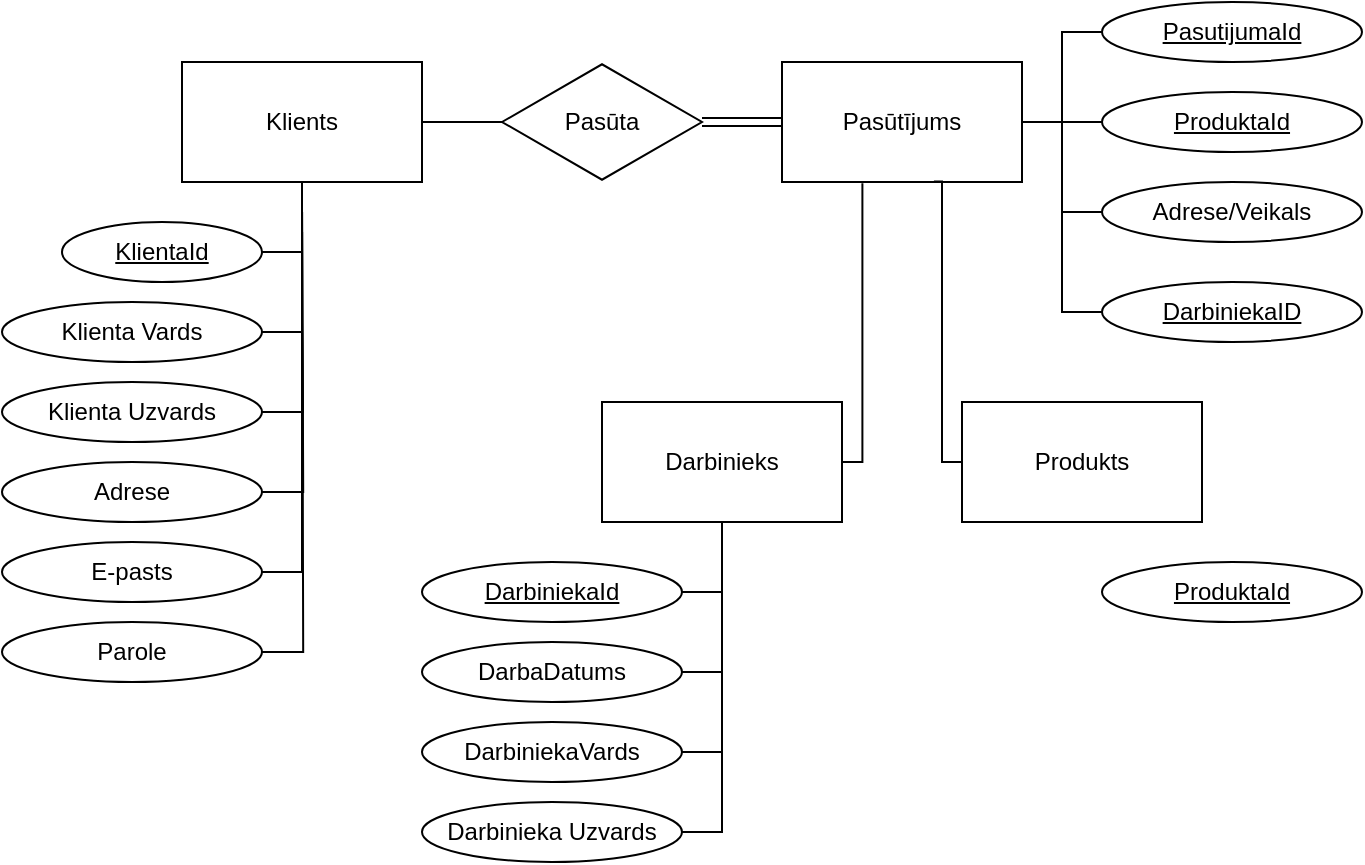 <mxfile version="20.6.0" type="github">
  <diagram id="C5RBs43oDa-KdzZeNtuy" name="Page-1">
    <mxGraphModel dx="1221" dy="639" grid="1" gridSize="10" guides="1" tooltips="1" connect="1" arrows="1" fold="1" page="1" pageScale="1" pageWidth="827" pageHeight="1169" math="0" shadow="0">
      <root>
        <mxCell id="WIyWlLk6GJQsqaUBKTNV-0" />
        <mxCell id="WIyWlLk6GJQsqaUBKTNV-1" parent="WIyWlLk6GJQsqaUBKTNV-0" />
        <mxCell id="M2eFU0b9O7g4tf3ZistW-39" style="edgeStyle=orthogonalEdgeStyle;rounded=0;orthogonalLoop=1;jettySize=auto;html=1;endArrow=none;endFill=0;" parent="WIyWlLk6GJQsqaUBKTNV-1" source="M2eFU0b9O7g4tf3ZistW-18" target="M2eFU0b9O7g4tf3ZistW-20" edge="1">
          <mxGeometry relative="1" as="geometry" />
        </mxCell>
        <mxCell id="M2eFU0b9O7g4tf3ZistW-18" value="Klients" style="rounded=0;whiteSpace=wrap;html=1;" parent="WIyWlLk6GJQsqaUBKTNV-1" vertex="1">
          <mxGeometry x="100" y="370" width="120" height="60" as="geometry" />
        </mxCell>
        <mxCell id="M2eFU0b9O7g4tf3ZistW-36" style="edgeStyle=orthogonalEdgeStyle;rounded=0;orthogonalLoop=1;jettySize=auto;html=1;entryX=0;entryY=0.5;entryDx=0;entryDy=0;shape=link;" parent="WIyWlLk6GJQsqaUBKTNV-1" source="M2eFU0b9O7g4tf3ZistW-20" target="M2eFU0b9O7g4tf3ZistW-23" edge="1">
          <mxGeometry relative="1" as="geometry" />
        </mxCell>
        <mxCell id="M2eFU0b9O7g4tf3ZistW-20" value="Pasūta" style="html=1;whiteSpace=wrap;aspect=fixed;shape=isoRectangle;" parent="WIyWlLk6GJQsqaUBKTNV-1" vertex="1">
          <mxGeometry x="260" y="370" width="100" height="60" as="geometry" />
        </mxCell>
        <mxCell id="zRcHhMCQFuEow_o__520-26" value="" style="edgeStyle=orthogonalEdgeStyle;rounded=0;orthogonalLoop=1;jettySize=auto;html=1;endArrow=none;endFill=0;" edge="1" parent="WIyWlLk6GJQsqaUBKTNV-1" source="M2eFU0b9O7g4tf3ZistW-23" target="zRcHhMCQFuEow_o__520-23">
          <mxGeometry relative="1" as="geometry" />
        </mxCell>
        <mxCell id="M2eFU0b9O7g4tf3ZistW-23" value="Pasūtījums" style="rounded=0;whiteSpace=wrap;html=1;" parent="WIyWlLk6GJQsqaUBKTNV-1" vertex="1">
          <mxGeometry x="400" y="370" width="120" height="60" as="geometry" />
        </mxCell>
        <mxCell id="M2eFU0b9O7g4tf3ZistW-29" style="edgeStyle=orthogonalEdgeStyle;rounded=0;orthogonalLoop=1;jettySize=auto;html=1;entryX=0.5;entryY=1;entryDx=0;entryDy=0;endArrow=none;endFill=0;" parent="WIyWlLk6GJQsqaUBKTNV-1" source="M2eFU0b9O7g4tf3ZistW-24" target="M2eFU0b9O7g4tf3ZistW-18" edge="1">
          <mxGeometry relative="1" as="geometry">
            <Array as="points">
              <mxPoint x="160" y="465" />
            </Array>
          </mxGeometry>
        </mxCell>
        <mxCell id="M2eFU0b9O7g4tf3ZistW-24" value="&lt;u&gt;KlientaId&lt;/u&gt;" style="strokeWidth=1;html=1;shape=mxgraph.flowchart.start_1;whiteSpace=wrap;" parent="WIyWlLk6GJQsqaUBKTNV-1" vertex="1">
          <mxGeometry x="40" y="450" width="100" height="30" as="geometry" />
        </mxCell>
        <mxCell id="M2eFU0b9O7g4tf3ZistW-32" style="edgeStyle=orthogonalEdgeStyle;rounded=0;orthogonalLoop=1;jettySize=auto;html=1;entryX=0.5;entryY=1;entryDx=0;entryDy=0;endArrow=none;endFill=0;" parent="WIyWlLk6GJQsqaUBKTNV-1" target="M2eFU0b9O7g4tf3ZistW-18" edge="1">
          <mxGeometry relative="1" as="geometry">
            <mxPoint x="140" y="505" as="sourcePoint" />
            <Array as="points">
              <mxPoint x="160" y="505" />
            </Array>
          </mxGeometry>
        </mxCell>
        <mxCell id="M2eFU0b9O7g4tf3ZistW-33" value="Klienta Vards" style="strokeWidth=1;html=1;shape=mxgraph.flowchart.start_1;whiteSpace=wrap;" parent="WIyWlLk6GJQsqaUBKTNV-1" vertex="1">
          <mxGeometry x="10" y="490" width="130" height="30" as="geometry" />
        </mxCell>
        <mxCell id="zRcHhMCQFuEow_o__520-2" style="edgeStyle=orthogonalEdgeStyle;rounded=0;orthogonalLoop=1;jettySize=auto;html=1;endArrow=none;endFill=0;" edge="1" parent="WIyWlLk6GJQsqaUBKTNV-1" source="zRcHhMCQFuEow_o__520-0">
          <mxGeometry relative="1" as="geometry">
            <mxPoint x="160" y="500" as="targetPoint" />
          </mxGeometry>
        </mxCell>
        <mxCell id="zRcHhMCQFuEow_o__520-0" value="Klienta Uzvards" style="strokeWidth=1;html=1;shape=mxgraph.flowchart.start_1;whiteSpace=wrap;" vertex="1" parent="WIyWlLk6GJQsqaUBKTNV-1">
          <mxGeometry x="10" y="530" width="130" height="30" as="geometry" />
        </mxCell>
        <mxCell id="zRcHhMCQFuEow_o__520-5" style="edgeStyle=orthogonalEdgeStyle;rounded=0;orthogonalLoop=1;jettySize=auto;html=1;endArrow=none;endFill=0;" edge="1" parent="WIyWlLk6GJQsqaUBKTNV-1" source="zRcHhMCQFuEow_o__520-3">
          <mxGeometry relative="1" as="geometry">
            <mxPoint x="160.059" y="445" as="targetPoint" />
          </mxGeometry>
        </mxCell>
        <mxCell id="zRcHhMCQFuEow_o__520-3" value="Adrese" style="strokeWidth=1;html=1;shape=mxgraph.flowchart.start_1;whiteSpace=wrap;" vertex="1" parent="WIyWlLk6GJQsqaUBKTNV-1">
          <mxGeometry x="10" y="570" width="130" height="30" as="geometry" />
        </mxCell>
        <mxCell id="zRcHhMCQFuEow_o__520-8" style="edgeStyle=orthogonalEdgeStyle;rounded=0;orthogonalLoop=1;jettySize=auto;html=1;entryX=0.5;entryY=1;entryDx=0;entryDy=0;endArrow=none;endFill=0;" edge="1" parent="WIyWlLk6GJQsqaUBKTNV-1" source="zRcHhMCQFuEow_o__520-6" target="M2eFU0b9O7g4tf3ZistW-18">
          <mxGeometry relative="1" as="geometry">
            <Array as="points">
              <mxPoint x="160" y="625" />
            </Array>
          </mxGeometry>
        </mxCell>
        <mxCell id="zRcHhMCQFuEow_o__520-6" value="E-pasts" style="strokeWidth=1;html=1;shape=mxgraph.flowchart.start_1;whiteSpace=wrap;" vertex="1" parent="WIyWlLk6GJQsqaUBKTNV-1">
          <mxGeometry x="10" y="610" width="130" height="30" as="geometry" />
        </mxCell>
        <mxCell id="zRcHhMCQFuEow_o__520-10" style="edgeStyle=orthogonalEdgeStyle;rounded=0;orthogonalLoop=1;jettySize=auto;html=1;endArrow=none;endFill=0;" edge="1" parent="WIyWlLk6GJQsqaUBKTNV-1" source="zRcHhMCQFuEow_o__520-7">
          <mxGeometry relative="1" as="geometry">
            <mxPoint x="160.059" y="455" as="targetPoint" />
          </mxGeometry>
        </mxCell>
        <mxCell id="zRcHhMCQFuEow_o__520-7" value="Parole" style="strokeWidth=1;html=1;shape=mxgraph.flowchart.start_1;whiteSpace=wrap;" vertex="1" parent="WIyWlLk6GJQsqaUBKTNV-1">
          <mxGeometry x="10" y="650" width="130" height="30" as="geometry" />
        </mxCell>
        <mxCell id="zRcHhMCQFuEow_o__520-12" style="edgeStyle=orthogonalEdgeStyle;rounded=0;orthogonalLoop=1;jettySize=auto;html=1;entryX=1;entryY=0.5;entryDx=0;entryDy=0;endArrow=none;endFill=0;" edge="1" parent="WIyWlLk6GJQsqaUBKTNV-1" source="zRcHhMCQFuEow_o__520-11" target="M2eFU0b9O7g4tf3ZistW-23">
          <mxGeometry relative="1" as="geometry" />
        </mxCell>
        <mxCell id="zRcHhMCQFuEow_o__520-11" value="&lt;u&gt;ProduktaId&lt;/u&gt;" style="strokeWidth=1;html=1;shape=mxgraph.flowchart.start_1;whiteSpace=wrap;" vertex="1" parent="WIyWlLk6GJQsqaUBKTNV-1">
          <mxGeometry x="560" y="385" width="130" height="30" as="geometry" />
        </mxCell>
        <mxCell id="zRcHhMCQFuEow_o__520-17" style="edgeStyle=orthogonalEdgeStyle;rounded=0;orthogonalLoop=1;jettySize=auto;html=1;exitX=0;exitY=0.5;exitDx=0;exitDy=0;exitPerimeter=0;endArrow=none;endFill=0;" edge="1" parent="WIyWlLk6GJQsqaUBKTNV-1" source="zRcHhMCQFuEow_o__520-13">
          <mxGeometry relative="1" as="geometry">
            <mxPoint x="540" y="400" as="targetPoint" />
          </mxGeometry>
        </mxCell>
        <mxCell id="zRcHhMCQFuEow_o__520-13" value="&lt;u&gt;DarbiniekaID&lt;/u&gt;" style="strokeWidth=1;html=1;shape=mxgraph.flowchart.start_1;whiteSpace=wrap;" vertex="1" parent="WIyWlLk6GJQsqaUBKTNV-1">
          <mxGeometry x="560" y="480" width="130" height="30" as="geometry" />
        </mxCell>
        <mxCell id="zRcHhMCQFuEow_o__520-22" style="edgeStyle=orthogonalEdgeStyle;rounded=0;orthogonalLoop=1;jettySize=auto;html=1;exitX=0;exitY=0.5;exitDx=0;exitDy=0;exitPerimeter=0;endArrow=none;endFill=0;" edge="1" parent="WIyWlLk6GJQsqaUBKTNV-1" source="zRcHhMCQFuEow_o__520-20">
          <mxGeometry relative="1" as="geometry">
            <mxPoint x="540.059" y="445" as="targetPoint" />
          </mxGeometry>
        </mxCell>
        <mxCell id="zRcHhMCQFuEow_o__520-20" value="Adrese/Veikals" style="strokeWidth=1;html=1;shape=mxgraph.flowchart.start_1;whiteSpace=wrap;" vertex="1" parent="WIyWlLk6GJQsqaUBKTNV-1">
          <mxGeometry x="560" y="430" width="130" height="30" as="geometry" />
        </mxCell>
        <mxCell id="zRcHhMCQFuEow_o__520-25" style="edgeStyle=orthogonalEdgeStyle;rounded=0;orthogonalLoop=1;jettySize=auto;html=1;endArrow=none;endFill=0;" edge="1" parent="WIyWlLk6GJQsqaUBKTNV-1" source="zRcHhMCQFuEow_o__520-23">
          <mxGeometry relative="1" as="geometry">
            <mxPoint x="540" y="400" as="targetPoint" />
            <Array as="points">
              <mxPoint x="540" y="355" />
            </Array>
          </mxGeometry>
        </mxCell>
        <mxCell id="zRcHhMCQFuEow_o__520-23" value="&lt;u&gt;PasutijumaId&lt;/u&gt;" style="strokeWidth=1;html=1;shape=mxgraph.flowchart.start_1;whiteSpace=wrap;" vertex="1" parent="WIyWlLk6GJQsqaUBKTNV-1">
          <mxGeometry x="560" y="340" width="130" height="30" as="geometry" />
        </mxCell>
        <mxCell id="zRcHhMCQFuEow_o__520-32" style="edgeStyle=orthogonalEdgeStyle;rounded=0;orthogonalLoop=1;jettySize=auto;html=1;entryX=0.633;entryY=0.995;entryDx=0;entryDy=0;entryPerimeter=0;endArrow=none;endFill=0;" edge="1" parent="WIyWlLk6GJQsqaUBKTNV-1" source="zRcHhMCQFuEow_o__520-28" target="M2eFU0b9O7g4tf3ZistW-23">
          <mxGeometry relative="1" as="geometry">
            <Array as="points">
              <mxPoint x="480" y="570" />
              <mxPoint x="480" y="430" />
            </Array>
          </mxGeometry>
        </mxCell>
        <mxCell id="zRcHhMCQFuEow_o__520-28" value="Produkts" style="rounded=0;whiteSpace=wrap;html=1;" vertex="1" parent="WIyWlLk6GJQsqaUBKTNV-1">
          <mxGeometry x="490" y="540" width="120" height="60" as="geometry" />
        </mxCell>
        <mxCell id="zRcHhMCQFuEow_o__520-31" style="edgeStyle=orthogonalEdgeStyle;rounded=0;orthogonalLoop=1;jettySize=auto;html=1;entryX=0.335;entryY=1.011;entryDx=0;entryDy=0;entryPerimeter=0;endArrow=none;endFill=0;" edge="1" parent="WIyWlLk6GJQsqaUBKTNV-1" source="zRcHhMCQFuEow_o__520-29" target="M2eFU0b9O7g4tf3ZistW-23">
          <mxGeometry relative="1" as="geometry">
            <Array as="points">
              <mxPoint x="440" y="570" />
            </Array>
          </mxGeometry>
        </mxCell>
        <mxCell id="zRcHhMCQFuEow_o__520-29" value="Darbinieks" style="rounded=0;whiteSpace=wrap;html=1;" vertex="1" parent="WIyWlLk6GJQsqaUBKTNV-1">
          <mxGeometry x="310" y="540" width="120" height="60" as="geometry" />
        </mxCell>
        <mxCell id="zRcHhMCQFuEow_o__520-36" style="edgeStyle=orthogonalEdgeStyle;rounded=0;orthogonalLoop=1;jettySize=auto;html=1;entryX=0.5;entryY=1;entryDx=0;entryDy=0;endArrow=none;endFill=0;" edge="1" parent="WIyWlLk6GJQsqaUBKTNV-1" source="zRcHhMCQFuEow_o__520-30" target="zRcHhMCQFuEow_o__520-29">
          <mxGeometry relative="1" as="geometry">
            <Array as="points">
              <mxPoint x="370" y="635" />
            </Array>
          </mxGeometry>
        </mxCell>
        <mxCell id="zRcHhMCQFuEow_o__520-30" value="&lt;u&gt;DarbiniekaId&lt;span style=&quot;color: rgba(0, 0, 0, 0); font-family: monospace; font-size: 0px; text-align: start;&quot;&gt;%3CmxGraphModel%3E%3Croot%3E%3CmxCell%20id%3D%220%22%2F%3E%3CmxCell%20id%3D%221%22%20parent%3D%220%22%2F%3E%3CmxCell%20id%3D%222%22%20value%3D%22Skaits%22%20style%3D%22strokeWidth%3D1%3Bhtml%3D1%3Bshape%3Dmxgraph.flowchart.start_1%3BwhiteSpace%3Dwrap%3B%22%20vertex%3D%221%22%20parent%3D%221%22%3E%3CmxGeometry%20x%3D%22560%22%20y%3D%22530%22%20width%3D%22130%22%20height%3D%2230%22%20as%3D%22geometry%22%2F%3E%3C%2FmxCell%3E%3C%2Froot%3E%3C%2FmxGraphModel%3E&lt;/span&gt;&lt;span style=&quot;color: rgba(0, 0, 0, 0); font-family: monospace; font-size: 0px; text-align: start;&quot;&gt;%3CmxGraphModel%3E%3Croot%3E%3CmxCell%20id%3D%220%22%2F%3E%3CmxCell%20id%3D%221%22%20parent%3D%220%22%2F%3E%3CmxCell%20id%3D%222%22%20value%3D%22Skaits%22%20style%3D%22strokeWidth%3D1%3Bhtml%3D1%3Bshape%3Dmxgraph.flowchart.start_1%3BwhiteSpace%3Dwrap%3B%22%20vertex%3D%221%22%20parent%3D%221%22%3E%3CmxGeometry%20x%3D%22560%22%20y%3D%22530%22%20width%3D%22130%22%20height%3D%2230%22%20as%3D%22geometry%22%2F%3E%3C%2FmxCell%3E%3C%2Froot%3E%3C%2FmxGraphModel%3E&lt;/span&gt;&lt;/u&gt;" style="strokeWidth=1;html=1;shape=mxgraph.flowchart.start_1;whiteSpace=wrap;" vertex="1" parent="WIyWlLk6GJQsqaUBKTNV-1">
          <mxGeometry x="220" y="620" width="130" height="30" as="geometry" />
        </mxCell>
        <mxCell id="zRcHhMCQFuEow_o__520-37" style="edgeStyle=orthogonalEdgeStyle;rounded=0;orthogonalLoop=1;jettySize=auto;html=1;entryX=0.5;entryY=1;entryDx=0;entryDy=0;endArrow=none;endFill=0;" edge="1" parent="WIyWlLk6GJQsqaUBKTNV-1" source="zRcHhMCQFuEow_o__520-33" target="zRcHhMCQFuEow_o__520-29">
          <mxGeometry relative="1" as="geometry">
            <Array as="points">
              <mxPoint x="370" y="675" />
            </Array>
          </mxGeometry>
        </mxCell>
        <mxCell id="zRcHhMCQFuEow_o__520-33" value="DarbaDatums" style="strokeWidth=1;html=1;shape=mxgraph.flowchart.start_1;whiteSpace=wrap;" vertex="1" parent="WIyWlLk6GJQsqaUBKTNV-1">
          <mxGeometry x="220" y="660" width="130" height="30" as="geometry" />
        </mxCell>
        <mxCell id="zRcHhMCQFuEow_o__520-38" style="edgeStyle=orthogonalEdgeStyle;rounded=0;orthogonalLoop=1;jettySize=auto;html=1;entryX=0.5;entryY=1;entryDx=0;entryDy=0;endArrow=none;endFill=0;" edge="1" parent="WIyWlLk6GJQsqaUBKTNV-1" source="zRcHhMCQFuEow_o__520-34" target="zRcHhMCQFuEow_o__520-29">
          <mxGeometry relative="1" as="geometry">
            <Array as="points">
              <mxPoint x="370" y="715" />
            </Array>
          </mxGeometry>
        </mxCell>
        <mxCell id="zRcHhMCQFuEow_o__520-34" value="DarbiniekaVards" style="strokeWidth=1;html=1;shape=mxgraph.flowchart.start_1;whiteSpace=wrap;" vertex="1" parent="WIyWlLk6GJQsqaUBKTNV-1">
          <mxGeometry x="220" y="700" width="130" height="30" as="geometry" />
        </mxCell>
        <mxCell id="zRcHhMCQFuEow_o__520-41" style="edgeStyle=orthogonalEdgeStyle;rounded=0;orthogonalLoop=1;jettySize=auto;html=1;entryX=0.5;entryY=1;entryDx=0;entryDy=0;endArrow=none;endFill=0;" edge="1" parent="WIyWlLk6GJQsqaUBKTNV-1" source="zRcHhMCQFuEow_o__520-35" target="zRcHhMCQFuEow_o__520-29">
          <mxGeometry relative="1" as="geometry">
            <Array as="points">
              <mxPoint x="370" y="755" />
            </Array>
          </mxGeometry>
        </mxCell>
        <mxCell id="zRcHhMCQFuEow_o__520-35" value="Darbinieka Uzvards" style="strokeWidth=1;html=1;shape=mxgraph.flowchart.start_1;whiteSpace=wrap;" vertex="1" parent="WIyWlLk6GJQsqaUBKTNV-1">
          <mxGeometry x="220" y="740" width="130" height="30" as="geometry" />
        </mxCell>
        <mxCell id="zRcHhMCQFuEow_o__520-42" value="&lt;u&gt;ProduktaId&lt;/u&gt;" style="strokeWidth=1;html=1;shape=mxgraph.flowchart.start_1;whiteSpace=wrap;" vertex="1" parent="WIyWlLk6GJQsqaUBKTNV-1">
          <mxGeometry x="560" y="620" width="130" height="30" as="geometry" />
        </mxCell>
      </root>
    </mxGraphModel>
  </diagram>
</mxfile>
